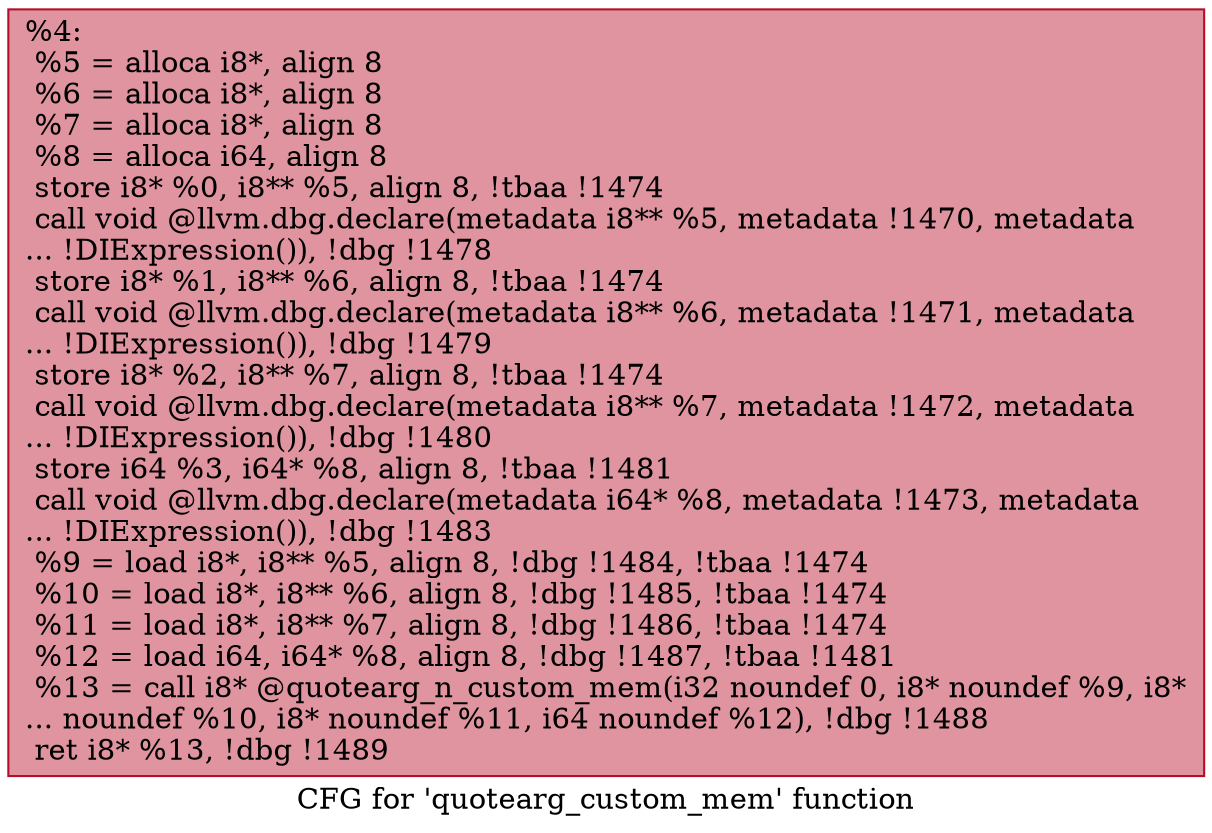 digraph "CFG for 'quotearg_custom_mem' function" {
	label="CFG for 'quotearg_custom_mem' function";

	Node0xc8d030 [shape=record,color="#b70d28ff", style=filled, fillcolor="#b70d2870",label="{%4:\l  %5 = alloca i8*, align 8\l  %6 = alloca i8*, align 8\l  %7 = alloca i8*, align 8\l  %8 = alloca i64, align 8\l  store i8* %0, i8** %5, align 8, !tbaa !1474\l  call void @llvm.dbg.declare(metadata i8** %5, metadata !1470, metadata\l... !DIExpression()), !dbg !1478\l  store i8* %1, i8** %6, align 8, !tbaa !1474\l  call void @llvm.dbg.declare(metadata i8** %6, metadata !1471, metadata\l... !DIExpression()), !dbg !1479\l  store i8* %2, i8** %7, align 8, !tbaa !1474\l  call void @llvm.dbg.declare(metadata i8** %7, metadata !1472, metadata\l... !DIExpression()), !dbg !1480\l  store i64 %3, i64* %8, align 8, !tbaa !1481\l  call void @llvm.dbg.declare(metadata i64* %8, metadata !1473, metadata\l... !DIExpression()), !dbg !1483\l  %9 = load i8*, i8** %5, align 8, !dbg !1484, !tbaa !1474\l  %10 = load i8*, i8** %6, align 8, !dbg !1485, !tbaa !1474\l  %11 = load i8*, i8** %7, align 8, !dbg !1486, !tbaa !1474\l  %12 = load i64, i64* %8, align 8, !dbg !1487, !tbaa !1481\l  %13 = call i8* @quotearg_n_custom_mem(i32 noundef 0, i8* noundef %9, i8*\l... noundef %10, i8* noundef %11, i64 noundef %12), !dbg !1488\l  ret i8* %13, !dbg !1489\l}"];
}
